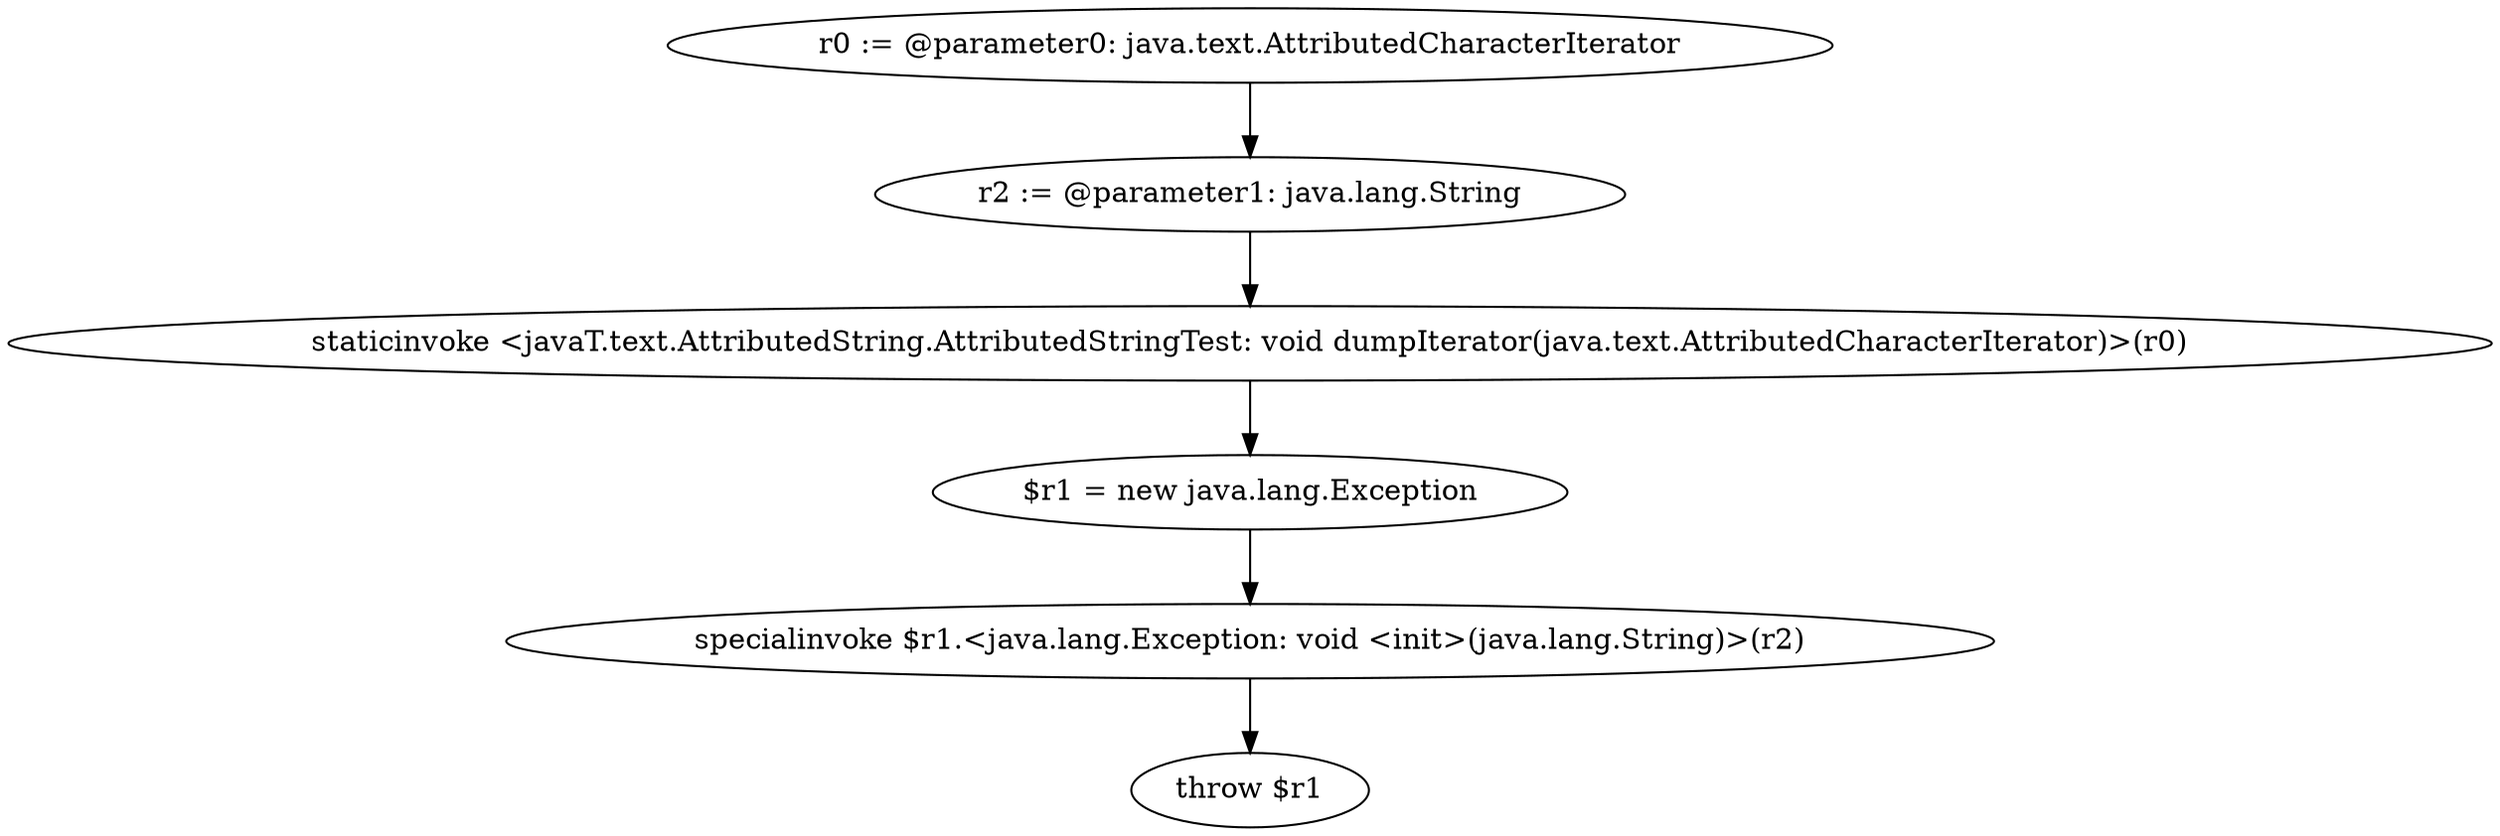 digraph "unitGraph" {
    "r0 := @parameter0: java.text.AttributedCharacterIterator"
    "r2 := @parameter1: java.lang.String"
    "staticinvoke <javaT.text.AttributedString.AttributedStringTest: void dumpIterator(java.text.AttributedCharacterIterator)>(r0)"
    "$r1 = new java.lang.Exception"
    "specialinvoke $r1.<java.lang.Exception: void <init>(java.lang.String)>(r2)"
    "throw $r1"
    "r0 := @parameter0: java.text.AttributedCharacterIterator"->"r2 := @parameter1: java.lang.String";
    "r2 := @parameter1: java.lang.String"->"staticinvoke <javaT.text.AttributedString.AttributedStringTest: void dumpIterator(java.text.AttributedCharacterIterator)>(r0)";
    "staticinvoke <javaT.text.AttributedString.AttributedStringTest: void dumpIterator(java.text.AttributedCharacterIterator)>(r0)"->"$r1 = new java.lang.Exception";
    "$r1 = new java.lang.Exception"->"specialinvoke $r1.<java.lang.Exception: void <init>(java.lang.String)>(r2)";
    "specialinvoke $r1.<java.lang.Exception: void <init>(java.lang.String)>(r2)"->"throw $r1";
}
